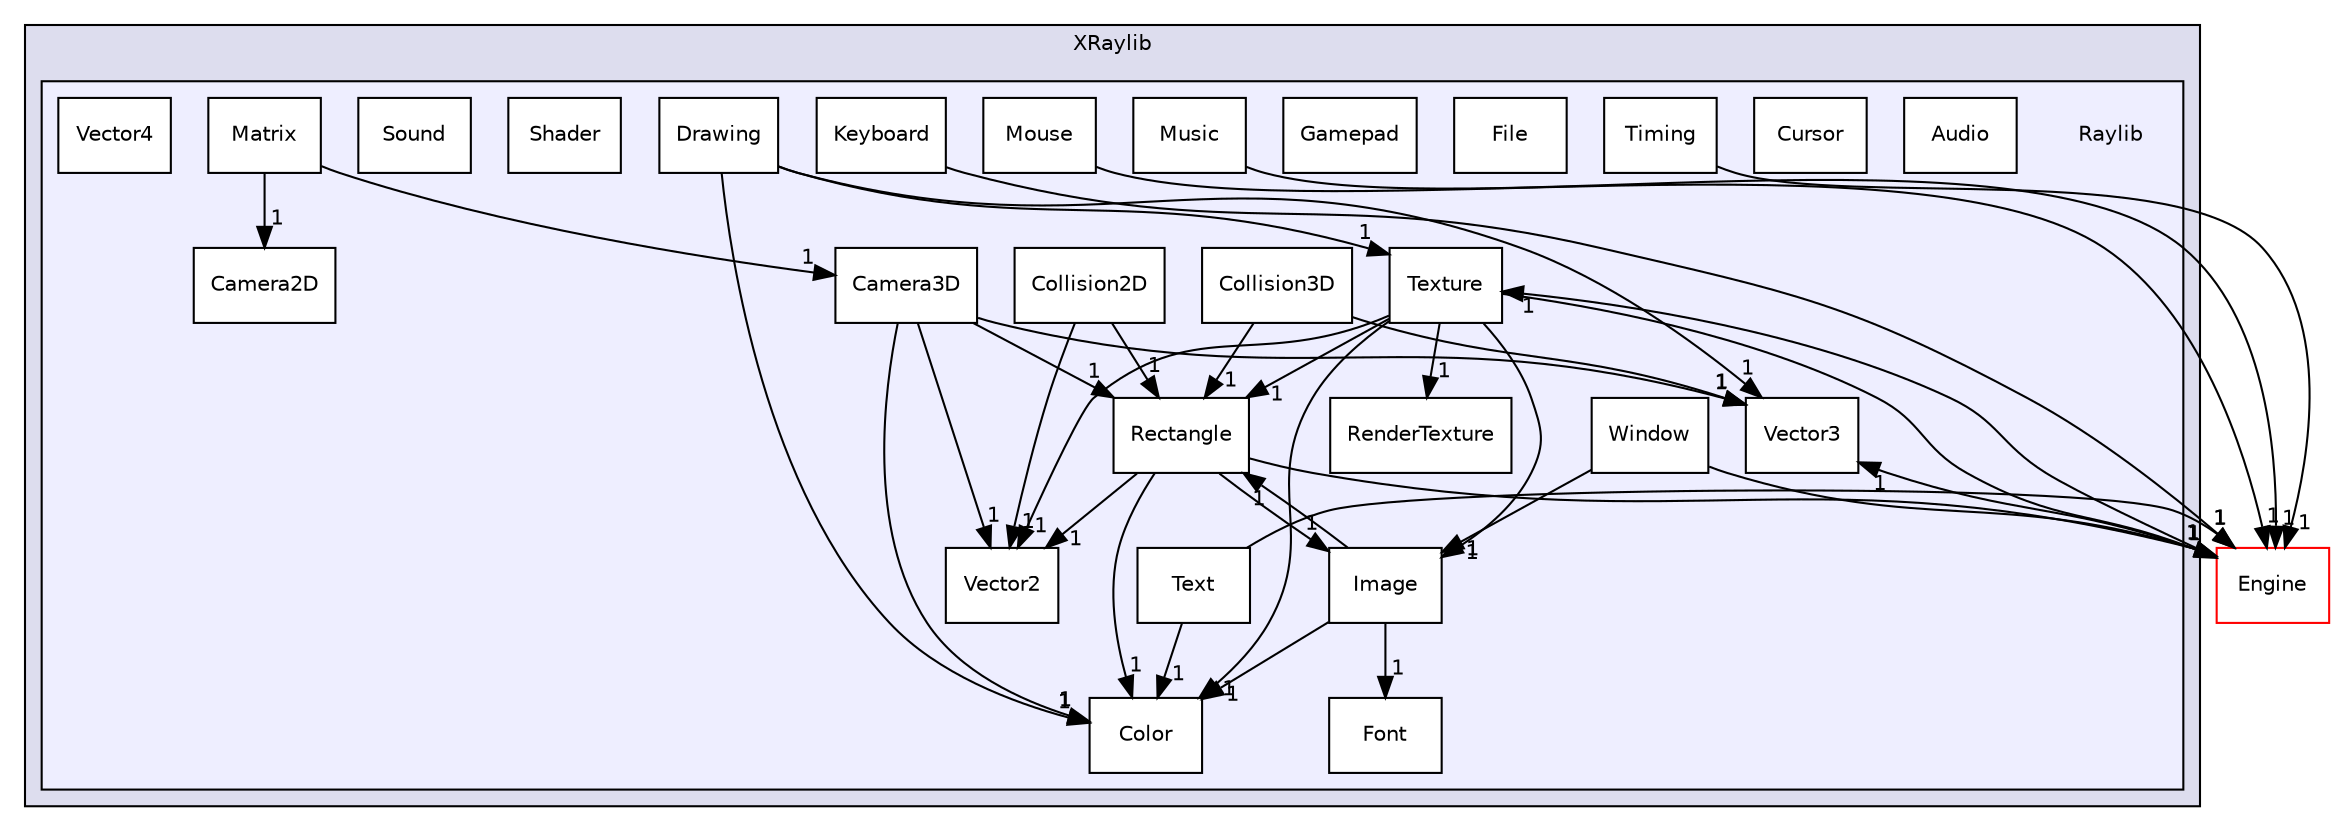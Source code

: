 digraph "Documents/GitHub/B-YEP-400-LYN-4-1-indiestudio-lucas.guichard/Lib/XRaylib/Raylib" {
  compound=true
  node [ fontsize="10", fontname="Helvetica"];
  edge [ labelfontsize="10", labelfontname="Helvetica"];
  subgraph clusterdir_34244dabb43d53e30027e1c0d07596f4 {
    graph [ bgcolor="#ddddee", pencolor="black", label="XRaylib" fontname="Helvetica", fontsize="10", URL="dir_34244dabb43d53e30027e1c0d07596f4.html"]
  subgraph clusterdir_de334b3105e3c27a200be04983862f6f {
    graph [ bgcolor="#eeeeff", pencolor="black", label="" URL="dir_de334b3105e3c27a200be04983862f6f.html"];
    dir_de334b3105e3c27a200be04983862f6f [shape=plaintext label="Raylib"];
  dir_d4630d1755a5199430f6c8f548bef138 [shape=box label="Audio" fillcolor="white" style="filled" URL="dir_d4630d1755a5199430f6c8f548bef138.html"];
  dir_b0a7cae33c38f96ea20b24f93d53a092 [shape=box label="Camera2D" fillcolor="white" style="filled" URL="dir_b0a7cae33c38f96ea20b24f93d53a092.html"];
  dir_62d30213f4ee49d07883a09b4aca7dce [shape=box label="Camera3D" fillcolor="white" style="filled" URL="dir_62d30213f4ee49d07883a09b4aca7dce.html"];
  dir_eac59bbac74b0628df14bd3d08e33c3d [shape=box label="Collision2D" fillcolor="white" style="filled" URL="dir_eac59bbac74b0628df14bd3d08e33c3d.html"];
  dir_bb0ac50d88056227a084bd11c51d1783 [shape=box label="Collision3D" fillcolor="white" style="filled" URL="dir_bb0ac50d88056227a084bd11c51d1783.html"];
  dir_04ae11eb1dc9e50af04680fcd1aacb7e [shape=box label="Color" fillcolor="white" style="filled" URL="dir_04ae11eb1dc9e50af04680fcd1aacb7e.html"];
  dir_2c711e06da6bc5d431503fbcd468868d [shape=box label="Cursor" fillcolor="white" style="filled" URL="dir_2c711e06da6bc5d431503fbcd468868d.html"];
  dir_a182abf40792b2457ee834d36c5318d7 [shape=box label="Drawing" fillcolor="white" style="filled" URL="dir_a182abf40792b2457ee834d36c5318d7.html"];
  dir_b6d3e6381d41e9a57c832ceb90631a05 [shape=box label="File" fillcolor="white" style="filled" URL="dir_b6d3e6381d41e9a57c832ceb90631a05.html"];
  dir_656373ca76ccc6d30fb490662f00e3e2 [shape=box label="Font" fillcolor="white" style="filled" URL="dir_656373ca76ccc6d30fb490662f00e3e2.html"];
  dir_19c66afc4bc021d3d44d3e1a9a89f1ab [shape=box label="Gamepad" fillcolor="white" style="filled" URL="dir_19c66afc4bc021d3d44d3e1a9a89f1ab.html"];
  dir_4c43a692b8b851a62e1ab45380eba154 [shape=box label="Image" fillcolor="white" style="filled" URL="dir_4c43a692b8b851a62e1ab45380eba154.html"];
  dir_4f6e46799e433c39bf55e2cbb7eb016d [shape=box label="Keyboard" fillcolor="white" style="filled" URL="dir_4f6e46799e433c39bf55e2cbb7eb016d.html"];
  dir_11f672325c5331bc32f2dabbf0c38823 [shape=box label="Matrix" fillcolor="white" style="filled" URL="dir_11f672325c5331bc32f2dabbf0c38823.html"];
  dir_c208955932d9073773f662291b0340c4 [shape=box label="Mouse" fillcolor="white" style="filled" URL="dir_c208955932d9073773f662291b0340c4.html"];
  dir_3c591facbd7f023ad0d8f0ebbfdc6093 [shape=box label="Music" fillcolor="white" style="filled" URL="dir_3c591facbd7f023ad0d8f0ebbfdc6093.html"];
  dir_4fae295f01a2965dff9d34ef9d6f9183 [shape=box label="Rectangle" fillcolor="white" style="filled" URL="dir_4fae295f01a2965dff9d34ef9d6f9183.html"];
  dir_b37b5513d6849ae73f25a3ec163a24e3 [shape=box label="RenderTexture" fillcolor="white" style="filled" URL="dir_b37b5513d6849ae73f25a3ec163a24e3.html"];
  dir_a4e7db0eddf77e2035bbd6af07e36655 [shape=box label="Shader" fillcolor="white" style="filled" URL="dir_a4e7db0eddf77e2035bbd6af07e36655.html"];
  dir_a76efb717f1fe5911c83c0fc1046d770 [shape=box label="Sound" fillcolor="white" style="filled" URL="dir_a76efb717f1fe5911c83c0fc1046d770.html"];
  dir_39b9acb7467d09ddc7681ec8e61defec [shape=box label="Text" fillcolor="white" style="filled" URL="dir_39b9acb7467d09ddc7681ec8e61defec.html"];
  dir_fcdc067f92898f78b67f9d0a03e87288 [shape=box label="Texture" fillcolor="white" style="filled" URL="dir_fcdc067f92898f78b67f9d0a03e87288.html"];
  dir_885cb5d924c9ad997d5f30de2465d163 [shape=box label="Timing" fillcolor="white" style="filled" URL="dir_885cb5d924c9ad997d5f30de2465d163.html"];
  dir_93fb1639309cce101efc82642960f385 [shape=box label="Vector2" fillcolor="white" style="filled" URL="dir_93fb1639309cce101efc82642960f385.html"];
  dir_c4c07e0938689bd2ac221808c3564c4c [shape=box label="Vector3" fillcolor="white" style="filled" URL="dir_c4c07e0938689bd2ac221808c3564c4c.html"];
  dir_fb404e3fcaf5d6e07e54aed8b0f1a5ee [shape=box label="Vector4" fillcolor="white" style="filled" URL="dir_fb404e3fcaf5d6e07e54aed8b0f1a5ee.html"];
  dir_f4ce6eddf920b85ad463b978440008e1 [shape=box label="Window" fillcolor="white" style="filled" URL="dir_f4ce6eddf920b85ad463b978440008e1.html"];
  }
  }
  dir_65b0892c83f613d26dd8ae47df83a316 [shape=box label="Engine" fillcolor="white" style="filled" color="red" URL="dir_65b0892c83f613d26dd8ae47df83a316.html"];
  dir_fcdc067f92898f78b67f9d0a03e87288->dir_04ae11eb1dc9e50af04680fcd1aacb7e [headlabel="1", labeldistance=1.5 headhref="dir_000048_000032.html"];
  dir_fcdc067f92898f78b67f9d0a03e87288->dir_4c43a692b8b851a62e1ab45380eba154 [headlabel="1", labeldistance=1.5 headhref="dir_000048_000038.html"];
  dir_fcdc067f92898f78b67f9d0a03e87288->dir_4fae295f01a2965dff9d34ef9d6f9183 [headlabel="1", labeldistance=1.5 headhref="dir_000048_000043.html"];
  dir_fcdc067f92898f78b67f9d0a03e87288->dir_65b0892c83f613d26dd8ae47df83a316 [headlabel="1", labeldistance=1.5 headhref="dir_000048_000003.html"];
  dir_fcdc067f92898f78b67f9d0a03e87288->dir_93fb1639309cce101efc82642960f385 [headlabel="1", labeldistance=1.5 headhref="dir_000048_000050.html"];
  dir_fcdc067f92898f78b67f9d0a03e87288->dir_b37b5513d6849ae73f25a3ec163a24e3 [headlabel="1", labeldistance=1.5 headhref="dir_000048_000044.html"];
  dir_4fae295f01a2965dff9d34ef9d6f9183->dir_04ae11eb1dc9e50af04680fcd1aacb7e [headlabel="1", labeldistance=1.5 headhref="dir_000043_000032.html"];
  dir_4fae295f01a2965dff9d34ef9d6f9183->dir_4c43a692b8b851a62e1ab45380eba154 [headlabel="1", labeldistance=1.5 headhref="dir_000043_000038.html"];
  dir_4fae295f01a2965dff9d34ef9d6f9183->dir_65b0892c83f613d26dd8ae47df83a316 [headlabel="1", labeldistance=1.5 headhref="dir_000043_000003.html"];
  dir_4fae295f01a2965dff9d34ef9d6f9183->dir_93fb1639309cce101efc82642960f385 [headlabel="1", labeldistance=1.5 headhref="dir_000043_000050.html"];
  dir_bb0ac50d88056227a084bd11c51d1783->dir_4fae295f01a2965dff9d34ef9d6f9183 [headlabel="1", labeldistance=1.5 headhref="dir_000031_000043.html"];
  dir_bb0ac50d88056227a084bd11c51d1783->dir_c4c07e0938689bd2ac221808c3564c4c [headlabel="1", labeldistance=1.5 headhref="dir_000031_000051.html"];
  dir_39b9acb7467d09ddc7681ec8e61defec->dir_04ae11eb1dc9e50af04680fcd1aacb7e [headlabel="1", labeldistance=1.5 headhref="dir_000047_000032.html"];
  dir_39b9acb7467d09ddc7681ec8e61defec->dir_65b0892c83f613d26dd8ae47df83a316 [headlabel="1", labeldistance=1.5 headhref="dir_000047_000003.html"];
  dir_eac59bbac74b0628df14bd3d08e33c3d->dir_4fae295f01a2965dff9d34ef9d6f9183 [headlabel="1", labeldistance=1.5 headhref="dir_000030_000043.html"];
  dir_eac59bbac74b0628df14bd3d08e33c3d->dir_93fb1639309cce101efc82642960f385 [headlabel="1", labeldistance=1.5 headhref="dir_000030_000050.html"];
  dir_65b0892c83f613d26dd8ae47df83a316->dir_fcdc067f92898f78b67f9d0a03e87288 [headlabel="1", labeldistance=1.5 headhref="dir_000003_000048.html"];
  dir_65b0892c83f613d26dd8ae47df83a316->dir_c4c07e0938689bd2ac221808c3564c4c [headlabel="1", labeldistance=1.5 headhref="dir_000003_000051.html"];
  dir_885cb5d924c9ad997d5f30de2465d163->dir_65b0892c83f613d26dd8ae47df83a316 [headlabel="1", labeldistance=1.5 headhref="dir_000049_000003.html"];
  dir_f4ce6eddf920b85ad463b978440008e1->dir_4c43a692b8b851a62e1ab45380eba154 [headlabel="1", labeldistance=1.5 headhref="dir_000053_000038.html"];
  dir_f4ce6eddf920b85ad463b978440008e1->dir_65b0892c83f613d26dd8ae47df83a316 [headlabel="1", labeldistance=1.5 headhref="dir_000053_000003.html"];
  dir_3c591facbd7f023ad0d8f0ebbfdc6093->dir_65b0892c83f613d26dd8ae47df83a316 [headlabel="1", labeldistance=1.5 headhref="dir_000042_000003.html"];
  dir_a182abf40792b2457ee834d36c5318d7->dir_04ae11eb1dc9e50af04680fcd1aacb7e [headlabel="1", labeldistance=1.5 headhref="dir_000034_000032.html"];
  dir_a182abf40792b2457ee834d36c5318d7->dir_c4c07e0938689bd2ac221808c3564c4c [headlabel="1", labeldistance=1.5 headhref="dir_000034_000051.html"];
  dir_a182abf40792b2457ee834d36c5318d7->dir_fcdc067f92898f78b67f9d0a03e87288 [headlabel="1", labeldistance=1.5 headhref="dir_000034_000048.html"];
  dir_62d30213f4ee49d07883a09b4aca7dce->dir_04ae11eb1dc9e50af04680fcd1aacb7e [headlabel="1", labeldistance=1.5 headhref="dir_000029_000032.html"];
  dir_62d30213f4ee49d07883a09b4aca7dce->dir_4fae295f01a2965dff9d34ef9d6f9183 [headlabel="1", labeldistance=1.5 headhref="dir_000029_000043.html"];
  dir_62d30213f4ee49d07883a09b4aca7dce->dir_93fb1639309cce101efc82642960f385 [headlabel="1", labeldistance=1.5 headhref="dir_000029_000050.html"];
  dir_62d30213f4ee49d07883a09b4aca7dce->dir_c4c07e0938689bd2ac221808c3564c4c [headlabel="1", labeldistance=1.5 headhref="dir_000029_000051.html"];
  dir_4f6e46799e433c39bf55e2cbb7eb016d->dir_65b0892c83f613d26dd8ae47df83a316 [headlabel="1", labeldistance=1.5 headhref="dir_000039_000003.html"];
  dir_c208955932d9073773f662291b0340c4->dir_65b0892c83f613d26dd8ae47df83a316 [headlabel="1", labeldistance=1.5 headhref="dir_000041_000003.html"];
  dir_11f672325c5331bc32f2dabbf0c38823->dir_62d30213f4ee49d07883a09b4aca7dce [headlabel="1", labeldistance=1.5 headhref="dir_000040_000029.html"];
  dir_11f672325c5331bc32f2dabbf0c38823->dir_b0a7cae33c38f96ea20b24f93d53a092 [headlabel="1", labeldistance=1.5 headhref="dir_000040_000028.html"];
  dir_4c43a692b8b851a62e1ab45380eba154->dir_04ae11eb1dc9e50af04680fcd1aacb7e [headlabel="1", labeldistance=1.5 headhref="dir_000038_000032.html"];
  dir_4c43a692b8b851a62e1ab45380eba154->dir_4fae295f01a2965dff9d34ef9d6f9183 [headlabel="1", labeldistance=1.5 headhref="dir_000038_000043.html"];
  dir_4c43a692b8b851a62e1ab45380eba154->dir_656373ca76ccc6d30fb490662f00e3e2 [headlabel="1", labeldistance=1.5 headhref="dir_000038_000036.html"];
}
